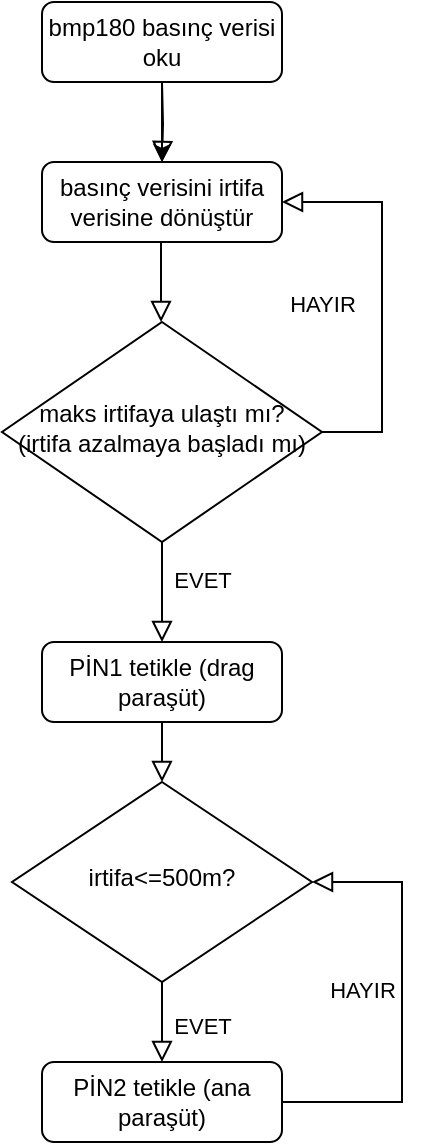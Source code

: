<mxfile version="24.2.2" type="github">
  <diagram name="Page-1" id="19queSsvR_-S1iZL507P">
    <mxGraphModel dx="1050" dy="557" grid="1" gridSize="10" guides="1" tooltips="1" connect="1" arrows="1" fold="1" page="1" pageScale="1" pageWidth="827" pageHeight="1169" math="0" shadow="0">
      <root>
        <mxCell id="0" />
        <mxCell id="1" parent="0" />
        <mxCell id="CwfHeD-HueFZRZfpZkxV-1" value="" style="edgeStyle=orthogonalEdgeStyle;rounded=0;orthogonalLoop=1;jettySize=auto;html=1;exitX=0.5;exitY=1;exitDx=0;exitDy=0;" parent="1" source="CwfHeD-HueFZRZfpZkxV-2" target="CwfHeD-HueFZRZfpZkxV-8" edge="1">
          <mxGeometry relative="1" as="geometry" />
        </mxCell>
        <mxCell id="CwfHeD-HueFZRZfpZkxV-2" value="bmp180 basınç verisi oku" style="rounded=1;whiteSpace=wrap;html=1;fontSize=12;glass=0;strokeWidth=1;shadow=0;" parent="1" vertex="1">
          <mxGeometry x="160" y="80" width="120" height="40" as="geometry" />
        </mxCell>
        <mxCell id="CwfHeD-HueFZRZfpZkxV-3" value="EVET" style="rounded=0;html=1;jettySize=auto;orthogonalLoop=1;fontSize=11;endArrow=block;endFill=0;endSize=8;strokeWidth=1;shadow=0;labelBackgroundColor=none;edgeStyle=orthogonalEdgeStyle;entryX=0.5;entryY=0;entryDx=0;entryDy=0;" parent="1" source="CwfHeD-HueFZRZfpZkxV-5" target="CwfHeD-HueFZRZfpZkxV-11" edge="1">
          <mxGeometry x="-0.255" y="20" relative="1" as="geometry">
            <mxPoint as="offset" />
            <mxPoint x="220" y="370" as="targetPoint" />
          </mxGeometry>
        </mxCell>
        <mxCell id="CwfHeD-HueFZRZfpZkxV-4" value="HAYIR" style="edgeStyle=orthogonalEdgeStyle;rounded=0;html=1;jettySize=auto;orthogonalLoop=1;fontSize=11;endArrow=block;endFill=0;endSize=8;strokeWidth=1;shadow=0;labelBackgroundColor=none;entryX=1;entryY=0.5;entryDx=0;entryDy=0;exitX=1;exitY=0.5;exitDx=0;exitDy=0;" parent="1" source="CwfHeD-HueFZRZfpZkxV-5" target="CwfHeD-HueFZRZfpZkxV-8" edge="1">
          <mxGeometry x="-0.038" y="30" relative="1" as="geometry">
            <mxPoint as="offset" />
            <mxPoint x="330" y="280" as="targetPoint" />
            <Array as="points">
              <mxPoint x="330" y="295" />
              <mxPoint x="330" y="180" />
            </Array>
          </mxGeometry>
        </mxCell>
        <mxCell id="CwfHeD-HueFZRZfpZkxV-5" value="maks irtifaya ulaştı mı? (irtifa azalmaya başladı mı)" style="rhombus;whiteSpace=wrap;html=1;shadow=0;fontFamily=Helvetica;fontSize=12;align=center;strokeWidth=1;spacing=6;spacingTop=-4;" parent="1" vertex="1">
          <mxGeometry x="140" y="240" width="160" height="110" as="geometry" />
        </mxCell>
        <mxCell id="CwfHeD-HueFZRZfpZkxV-6" value="EVET" style="rounded=0;html=1;jettySize=auto;orthogonalLoop=1;fontSize=11;endArrow=block;endFill=0;endSize=8;strokeWidth=1;shadow=0;labelBackgroundColor=none;edgeStyle=orthogonalEdgeStyle;exitX=0.5;exitY=1;exitDx=0;exitDy=0;" parent="1" source="CwfHeD-HueFZRZfpZkxV-12" target="CwfHeD-HueFZRZfpZkxV-7" edge="1">
          <mxGeometry x="0.091" y="20" relative="1" as="geometry">
            <mxPoint as="offset" />
            <mxPoint x="220" y="480" as="sourcePoint" />
          </mxGeometry>
        </mxCell>
        <mxCell id="CwfHeD-HueFZRZfpZkxV-7" value="PİN2 tetikle (ana paraşüt)" style="rounded=1;whiteSpace=wrap;html=1;fontSize=12;glass=0;strokeWidth=1;shadow=0;" parent="1" vertex="1">
          <mxGeometry x="160" y="610" width="120" height="40" as="geometry" />
        </mxCell>
        <mxCell id="CwfHeD-HueFZRZfpZkxV-8" value="basınç verisini irtifa verisine dönüştür" style="rounded=1;whiteSpace=wrap;html=1;fontSize=12;glass=0;strokeWidth=1;shadow=0;" parent="1" vertex="1">
          <mxGeometry x="160" y="160" width="120" height="40" as="geometry" />
        </mxCell>
        <mxCell id="CwfHeD-HueFZRZfpZkxV-9" value="" style="rounded=0;html=1;jettySize=auto;orthogonalLoop=1;fontSize=11;endArrow=block;endFill=0;endSize=8;strokeWidth=1;shadow=0;labelBackgroundColor=none;edgeStyle=orthogonalEdgeStyle;entryX=0.5;entryY=0;entryDx=0;entryDy=0;" parent="1" target="CwfHeD-HueFZRZfpZkxV-5" edge="1">
          <mxGeometry x="0.333" y="20" relative="1" as="geometry">
            <mxPoint as="offset" />
            <mxPoint x="219.5" y="200" as="sourcePoint" />
            <mxPoint x="220" y="240" as="targetPoint" />
            <Array as="points">
              <mxPoint x="220" y="240" />
            </Array>
          </mxGeometry>
        </mxCell>
        <mxCell id="CwfHeD-HueFZRZfpZkxV-10" value="" style="rounded=0;html=1;jettySize=auto;orthogonalLoop=1;fontSize=11;endArrow=block;endFill=0;endSize=8;strokeWidth=1;shadow=0;labelBackgroundColor=none;edgeStyle=orthogonalEdgeStyle;entryX=0.5;entryY=0;entryDx=0;entryDy=0;exitX=0.5;exitY=1;exitDx=0;exitDy=0;" parent="1" target="CwfHeD-HueFZRZfpZkxV-8" edge="1">
          <mxGeometry x="0.333" y="20" relative="1" as="geometry">
            <mxPoint as="offset" />
            <mxPoint x="220" y="120" as="sourcePoint" />
            <mxPoint x="220.22" y="150" as="targetPoint" />
            <Array as="points" />
          </mxGeometry>
        </mxCell>
        <mxCell id="CwfHeD-HueFZRZfpZkxV-11" value="PİN1 tetikle (drag paraşüt)" style="rounded=1;whiteSpace=wrap;html=1;fontSize=12;glass=0;strokeWidth=1;shadow=0;" parent="1" vertex="1">
          <mxGeometry x="160" y="400" width="120" height="40" as="geometry" />
        </mxCell>
        <mxCell id="CwfHeD-HueFZRZfpZkxV-12" value="irtifa&amp;lt;=500m?" style="rhombus;whiteSpace=wrap;html=1;shadow=0;fontFamily=Helvetica;fontSize=12;align=center;strokeWidth=1;spacing=6;spacingTop=-4;" parent="1" vertex="1">
          <mxGeometry x="145" y="470" width="150" height="100" as="geometry" />
        </mxCell>
        <mxCell id="CwfHeD-HueFZRZfpZkxV-13" value="" style="rounded=0;html=1;jettySize=auto;orthogonalLoop=1;fontSize=11;endArrow=block;endFill=0;endSize=8;strokeWidth=1;shadow=0;labelBackgroundColor=none;edgeStyle=orthogonalEdgeStyle;entryX=0.5;entryY=0;entryDx=0;entryDy=0;" parent="1" target="CwfHeD-HueFZRZfpZkxV-12" edge="1">
          <mxGeometry x="0.333" y="20" relative="1" as="geometry">
            <mxPoint as="offset" />
            <mxPoint x="220" y="440" as="sourcePoint" />
            <mxPoint x="219.58" y="450" as="targetPoint" />
            <Array as="points" />
          </mxGeometry>
        </mxCell>
        <mxCell id="CwfHeD-HueFZRZfpZkxV-14" value="HAYIR" style="edgeStyle=orthogonalEdgeStyle;rounded=0;html=1;jettySize=auto;orthogonalLoop=1;fontSize=11;endArrow=block;endFill=0;endSize=8;strokeWidth=1;shadow=0;labelBackgroundColor=none;entryX=1;entryY=0.5;entryDx=0;entryDy=0;exitX=1;exitY=0.5;exitDx=0;exitDy=0;" parent="1" target="CwfHeD-HueFZRZfpZkxV-12" edge="1" source="CwfHeD-HueFZRZfpZkxV-7">
          <mxGeometry x="0.086" y="20" relative="1" as="geometry">
            <mxPoint as="offset" />
            <mxPoint x="280" y="600" as="sourcePoint" />
            <mxPoint x="290" y="500" as="targetPoint" />
            <Array as="points">
              <mxPoint x="340" y="630" />
              <mxPoint x="340" y="520" />
            </Array>
          </mxGeometry>
        </mxCell>
      </root>
    </mxGraphModel>
  </diagram>
</mxfile>
